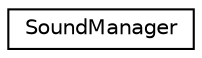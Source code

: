 digraph "Graphical Class Hierarchy"
{
  edge [fontname="Helvetica",fontsize="10",labelfontname="Helvetica",labelfontsize="10"];
  node [fontname="Helvetica",fontsize="10",shape=record];
  rankdir="LR";
  Node1 [label="SoundManager",height=0.2,width=0.4,color="black", fillcolor="white", style="filled",URL="$class_sound_manager.html"];
}
